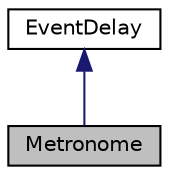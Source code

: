 digraph "Metronome"
{
  edge [fontname="Helvetica",fontsize="10",labelfontname="Helvetica",labelfontsize="10"];
  node [fontname="Helvetica",fontsize="10",shape=record];
  Node1 [label="Metronome",height=0.2,width=0.4,color="black", fillcolor="grey75", style="filled", fontcolor="black"];
  Node2 -> Node1 [dir="back",color="midnightblue",fontsize="10",style="solid",fontname="Helvetica"];
  Node2 [label="EventDelay",height=0.2,width=0.4,color="black", fillcolor="white", style="filled",URL="$class_event_delay.html",tooltip="A non-blocking replacement for Arduino&#39;s delay() function (which is disabled by Mozzi). "];
}
